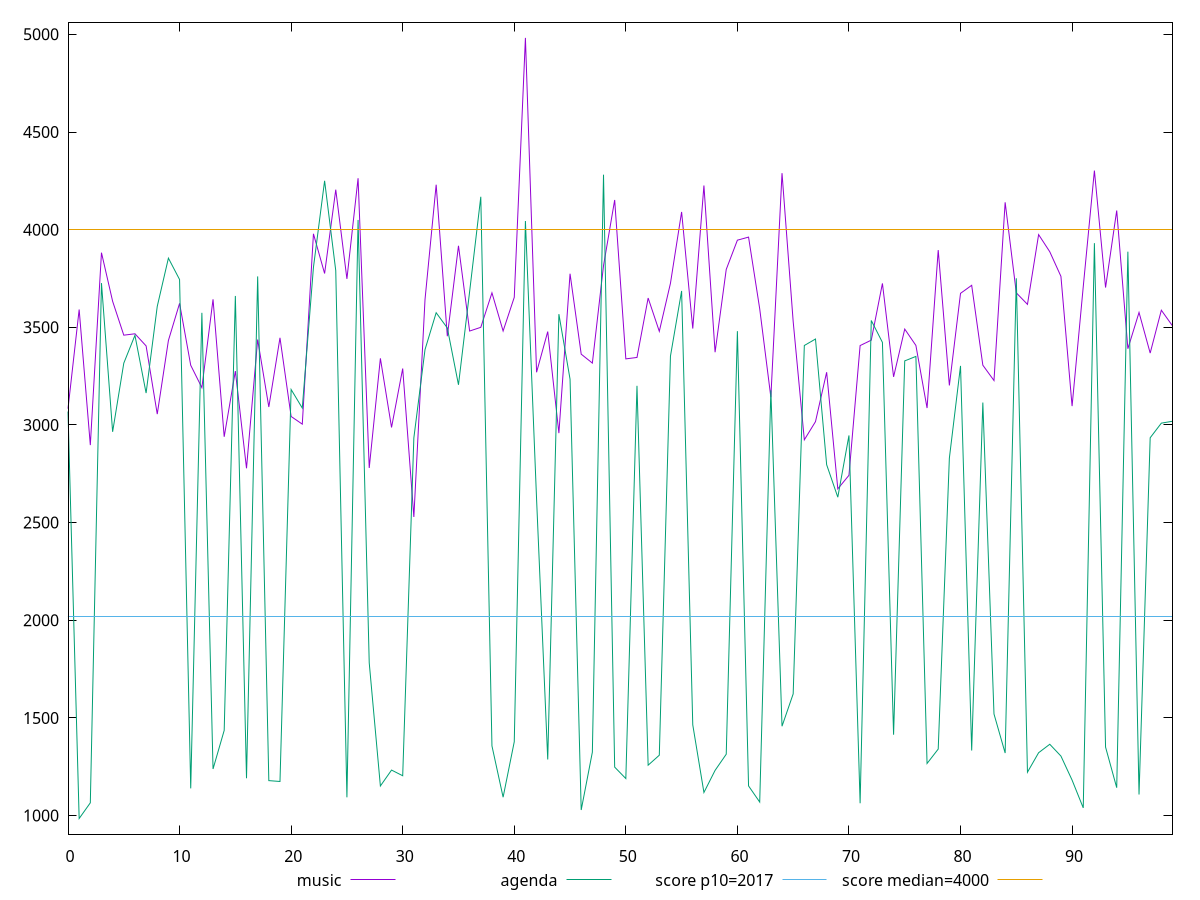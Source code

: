 reset

$music <<EOF
0 3083.5399999999927
1 3590.943999999993
2 2896.967999999988
3 3882.1239999999807
4 3633.21999999999
5 3459.72799999999
6 3466.8239999999955
7 3404.8239999999955
8 3055.6119999999955
9 3432.575999999986
10 3622.5559999999905
11 3305.635999999997
12 3191.0319999999892
13 3643.2959999999925
14 2939.5239999999944
15 3275.8399999999915
16 2778.031999999994
17 3437.3119999999917
18 3091.9839999999913
19 3446.195999999989
20 3043.2999999999965
21 3004.1479999999947
22 3978.7159999999944
23 3775.619999999983
24 4204.643999999993
25 3747.879999999988
26 4263.183999999991
27 2779.707999999993
28 3341.211999999989
29 2987.323999999989
30 3288.939999999984
31 2528.7719999999995
32 3642.2279999999964
33 4230.111999999991
34 3454.467999999996
35 3917.407999999993
36 3480.89999999999
37 3499.9239999999954
38 3676.4919999999906
39 3481.055999999992
40 3653.5159999999887
41 4981.827999999987
42 3269.7839999999956
43 3478.147999999991
44 2958.155999999994
45 3774.2839999999915
46 3362.487999999992
47 3316.7679999999937
48 3815.559999999985
49 4152.007999999993
50 3338.3039999999883
51 3345.635999999992
52 3649.871999999989
53 3479.3479999999863
54 3725.3239999999887
55 4090.643999999991
56 3493.52399999999
57 4226.075999999986
58 3372.331999999992
59 3796.3239999999887
60 3946.1599999999903
61 3961.87999999999
62 3594.8079999999914
63 3141.9639999999927
64 4289.291999999984
65 3529.4599999999887
66 2923.923999999993
67 3016.927999999993
68 3269.899999999991
69 2672.995999999998
70 2742.1879999999956
71 3406.5679999999875
72 3434.1999999999884
73 3724.787999999993
74 3246.2239999999915
75 3490.895999999988
76 3407.111999999988
77 3086.587999999989
78 3895.4439999999863
79 3202.295999999993
80 3673.899999999991
81 3715.0519999999924
82 3306.00799999999
83 3227.4039999999945
84 4139.91999999999
85 3676.3079999999895
86 3617.4679999999926
87 3974.6399999999903
88 3886.867999999992
89 3760.767999999993
90 3096.427999999993
91 3707.8599999999883
92 4302.451999999989
93 3703.619999999995
94 4097.95199999999
95 3390.391999999989
96 3576.0839999999903
97 3368.011999999994
98 3587.5359999999932
99 3507.3079999999954
EOF

$agenda <<EOF
0 3068.876000000001
1 984.7800000000008
2 1065.1840000000007
3 3726.3039999999714
4 2964.8359999999893
5 3316.3639999999905
6 3458.9559999999865
7 3163.379999999982
8 3607.167999999985
9 3854.087999999987
10 3744.6559999999854
11 1139.1560000000006
12 3574.2999999999874
13 1238.476000000001
14 1436.008
15 3660.5919999999883
16 1190.9920000000009
17 3760.607999999985
18 1178.8360000000007
19 1174.4560000000006
20 3181.4879999999903
21 3086.507999999987
22 3807.24399999999
23 4250.247999999984
24 3790.183999999991
25 1093.1720000000012
26 4049.839999999989
27 1781.6920000000005
28 1151.368000000001
29 1232.8440000000005
30 1203.7920000000006
31 2933.6719999999987
32 3385.8599999999883
33 3574.635999999988
34 3496.575999999991
35 3205.531999999988
36 3683.5079999999853
37 4168.427999999988
38 1356.544000000001
39 1093.936000000001
40 1377.8760000000004
41 4044.1679999999888
42 2619.699999999998
43 1287.0400000000009
44 3567.3639999999896
45 3234.307999999991
46 1028.3680000000006
47 1324.5040000000008
48 4281.6799999999885
49 1248.0280000000005
50 1189.432000000001
51 3200.559999999989
52 1257.896000000001
53 1308.920000000001
54 3352.2239999999842
55 3686.1679999999938
56 1464.4240000000004
57 1118.1320000000012
58 1231.2480000000005
59 1314.0400000000009
60 3480.243999999986
61 1151.820000000001
62 1069.0760000000014
63 3177.4399999999923
64 1457.2880000000005
65 1622.7879999999989
66 3406.9239999999863
67 3439.971999999988
68 2796.4599999999828
69 2630.067999999997
70 2946.2599999999993
71 1063.0600000000013
72 3535.01999999999
73 3422.719999999986
74 1413.9639999999993
75 3328.123999999987
76 3350.9559999999874
77 1266.6080000000004
78 1340.3559999999998
79 2830.0999999999854
80 3302.4439999999845
81 1333.104000000001
82 3114.715999999989
83 1519.9640000000009
84 1320.0679999999995
85 3750.94799999999
86 1221.9720000000004
87 1321.6800000000005
88 1364.9480000000008
89 1304.5320000000015
90 1181.4720000000007
91 1039.2600000000007
92 3930.9319999999857
93 1350.528000000001
94 1142.6240000000007
95 3887.359999999985
96 1107.5920000000015
97 2934.4239999999863
98 3009.2799999999925
99 3018.975999999987
EOF

set key outside below
set xrange [0:99]
set yrange [904.8390400000011:5061.768959999987]
set trange [904.8390400000011:5061.768959999987]
set terminal svg size 640, 520 enhanced background rgb 'white'
set output "reports/report_00028_2021-02-24T12-49-42.674Z/mainthread-work-breakdown/comparison/line/0_vs_1.svg"

plot $music title "music" with line, \
     $agenda title "agenda" with line, \
     2017 title "score p10=2017", \
     4000 title "score median=4000"

reset
